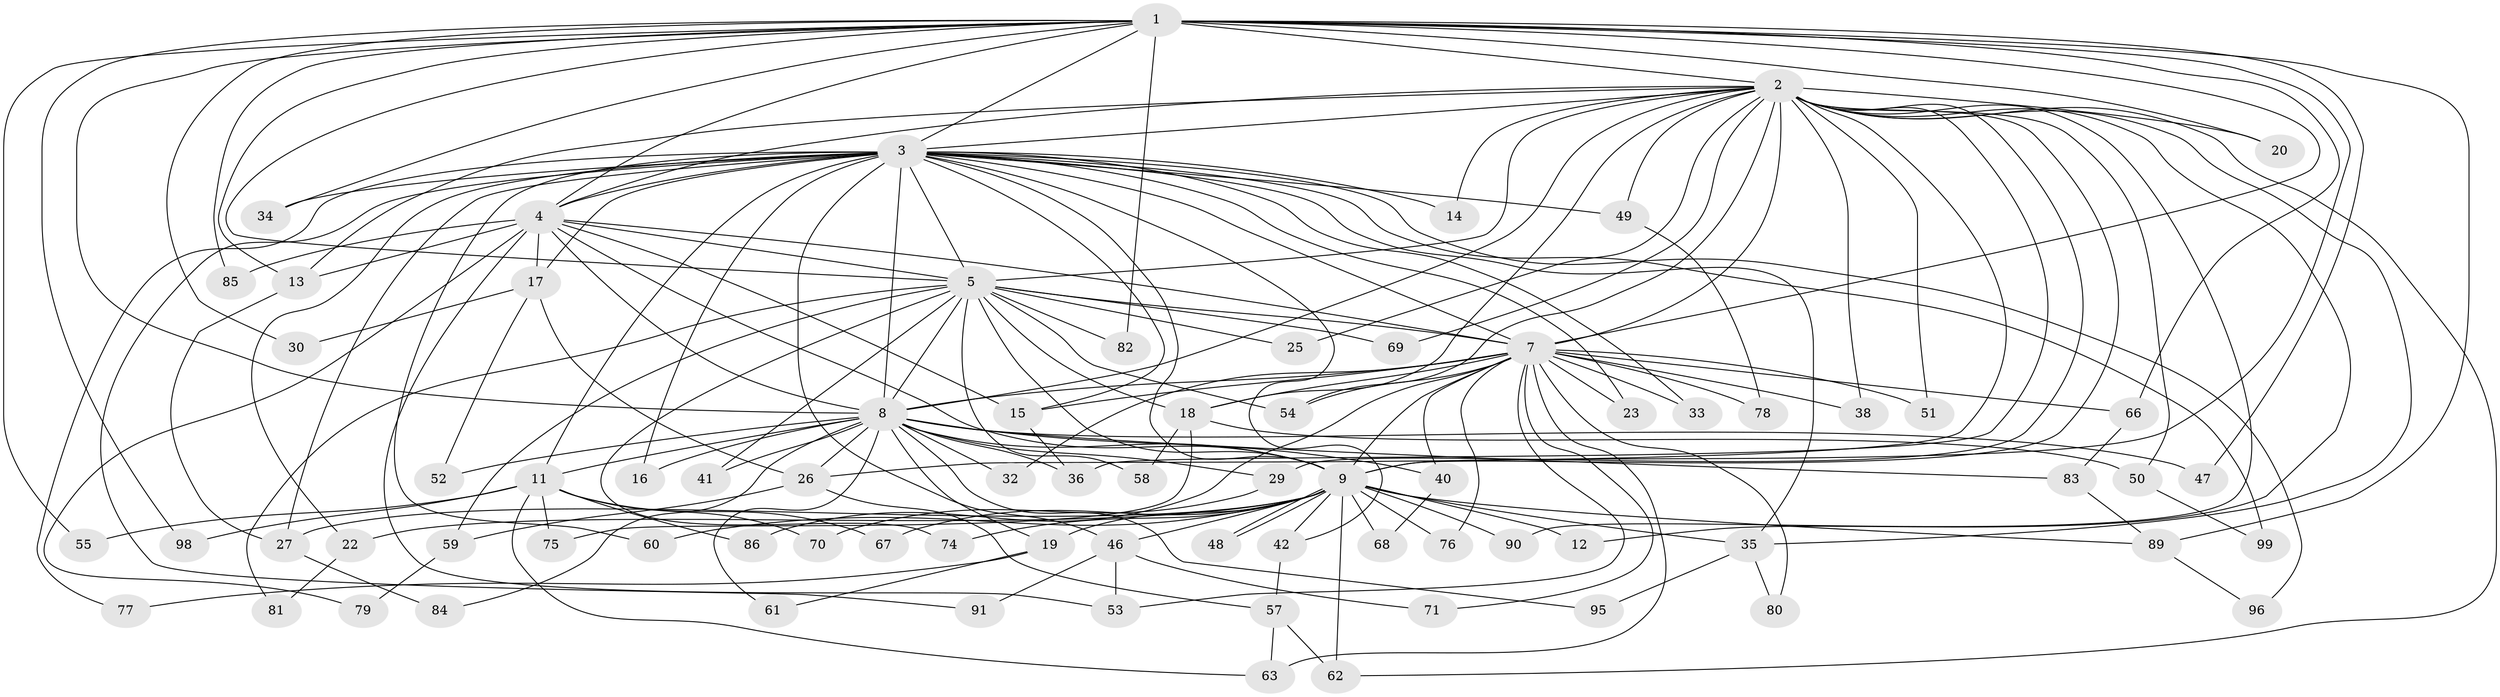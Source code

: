 // original degree distribution, {20: 0.04, 17: 0.01, 26: 0.01, 16: 0.01, 22: 0.01, 27: 0.01, 15: 0.01, 9: 0.01, 2: 0.52, 6: 0.01, 3: 0.25, 5: 0.05, 8: 0.01, 4: 0.05}
// Generated by graph-tools (version 1.1) at 2025/38/02/21/25 10:38:52]
// undirected, 77 vertices, 178 edges
graph export_dot {
graph [start="1"]
  node [color=gray90,style=filled];
  1 [super="+97"];
  2 [super="+6"];
  3 [super="+21"];
  4 [super="+39"];
  5 [super="+31"];
  7 [super="+10"];
  8 [super="+37"];
  9 [super="+92"];
  11 [super="+28"];
  12;
  13 [super="+65"];
  14;
  15 [super="+24"];
  16;
  17;
  18 [super="+56"];
  19 [super="+44"];
  20;
  22;
  23;
  25;
  26 [super="+45"];
  27 [super="+94"];
  29;
  30;
  32;
  33;
  34;
  35 [super="+43"];
  36;
  38;
  40;
  41;
  42;
  46 [super="+64"];
  47;
  48;
  49;
  50;
  51 [super="+73"];
  52;
  53 [super="+88"];
  54 [super="+100"];
  55;
  57 [super="+87"];
  58 [super="+72"];
  59;
  60;
  61;
  62 [super="+93"];
  63;
  66;
  67;
  68;
  69;
  70;
  71;
  74;
  75;
  76;
  77;
  78;
  79;
  80;
  81;
  82;
  83;
  84;
  85;
  86;
  89;
  90;
  91;
  95;
  96;
  98;
  99;
  1 -- 2 [weight=2];
  1 -- 3;
  1 -- 4;
  1 -- 5;
  1 -- 7 [weight=2];
  1 -- 8;
  1 -- 9;
  1 -- 13;
  1 -- 20;
  1 -- 30;
  1 -- 34;
  1 -- 47;
  1 -- 55;
  1 -- 66;
  1 -- 82;
  1 -- 85;
  1 -- 98;
  1 -- 89;
  2 -- 3 [weight=2];
  2 -- 4 [weight=2];
  2 -- 5 [weight=2];
  2 -- 7 [weight=4];
  2 -- 8 [weight=2];
  2 -- 9 [weight=2];
  2 -- 13;
  2 -- 14;
  2 -- 18;
  2 -- 20;
  2 -- 25;
  2 -- 35;
  2 -- 51 [weight=2];
  2 -- 69;
  2 -- 12;
  2 -- 90;
  2 -- 26;
  2 -- 29;
  2 -- 36;
  2 -- 38;
  2 -- 49;
  2 -- 50;
  2 -- 54;
  2 -- 62;
  3 -- 4;
  3 -- 5;
  3 -- 7 [weight=2];
  3 -- 8 [weight=2];
  3 -- 9;
  3 -- 11 [weight=2];
  3 -- 14;
  3 -- 15;
  3 -- 16;
  3 -- 17;
  3 -- 33;
  3 -- 42;
  3 -- 46 [weight=3];
  3 -- 49;
  3 -- 60;
  3 -- 77;
  3 -- 91;
  3 -- 96;
  3 -- 34;
  3 -- 99;
  3 -- 22;
  3 -- 23;
  3 -- 35;
  3 -- 27;
  4 -- 5 [weight=2];
  4 -- 7 [weight=2];
  4 -- 8;
  4 -- 9;
  4 -- 17;
  4 -- 79;
  4 -- 85;
  4 -- 53;
  4 -- 15;
  4 -- 13;
  5 -- 7 [weight=2];
  5 -- 8;
  5 -- 9;
  5 -- 18;
  5 -- 25;
  5 -- 41;
  5 -- 58 [weight=2];
  5 -- 59;
  5 -- 74;
  5 -- 81;
  5 -- 82;
  5 -- 69;
  5 -- 54;
  7 -- 8 [weight=2];
  7 -- 9 [weight=2];
  7 -- 15;
  7 -- 23;
  7 -- 32;
  7 -- 33;
  7 -- 38;
  7 -- 40;
  7 -- 54;
  7 -- 76;
  7 -- 78;
  7 -- 86;
  7 -- 66;
  7 -- 71;
  7 -- 80;
  7 -- 51;
  7 -- 53;
  7 -- 63;
  7 -- 18;
  8 -- 9;
  8 -- 11;
  8 -- 16;
  8 -- 19;
  8 -- 26;
  8 -- 29;
  8 -- 32;
  8 -- 40;
  8 -- 52;
  8 -- 61;
  8 -- 83;
  8 -- 95;
  8 -- 36;
  8 -- 84;
  8 -- 41;
  8 -- 47;
  9 -- 12;
  9 -- 19 [weight=2];
  9 -- 22;
  9 -- 27;
  9 -- 35;
  9 -- 42;
  9 -- 48;
  9 -- 48;
  9 -- 60;
  9 -- 62;
  9 -- 67;
  9 -- 68;
  9 -- 74;
  9 -- 76;
  9 -- 89;
  9 -- 90;
  9 -- 46;
  11 -- 55;
  11 -- 63;
  11 -- 67;
  11 -- 75;
  11 -- 86;
  11 -- 98;
  11 -- 70;
  13 -- 27;
  15 -- 36;
  17 -- 30;
  17 -- 52;
  17 -- 26;
  18 -- 50;
  18 -- 58;
  18 -- 75;
  19 -- 61;
  19 -- 77;
  22 -- 81;
  26 -- 59;
  26 -- 57;
  27 -- 84;
  29 -- 70;
  35 -- 80;
  35 -- 95;
  40 -- 68;
  42 -- 57;
  46 -- 53;
  46 -- 91;
  46 -- 71;
  49 -- 78;
  50 -- 99;
  57 -- 63;
  57 -- 62;
  59 -- 79;
  66 -- 83;
  83 -- 89;
  89 -- 96;
}
